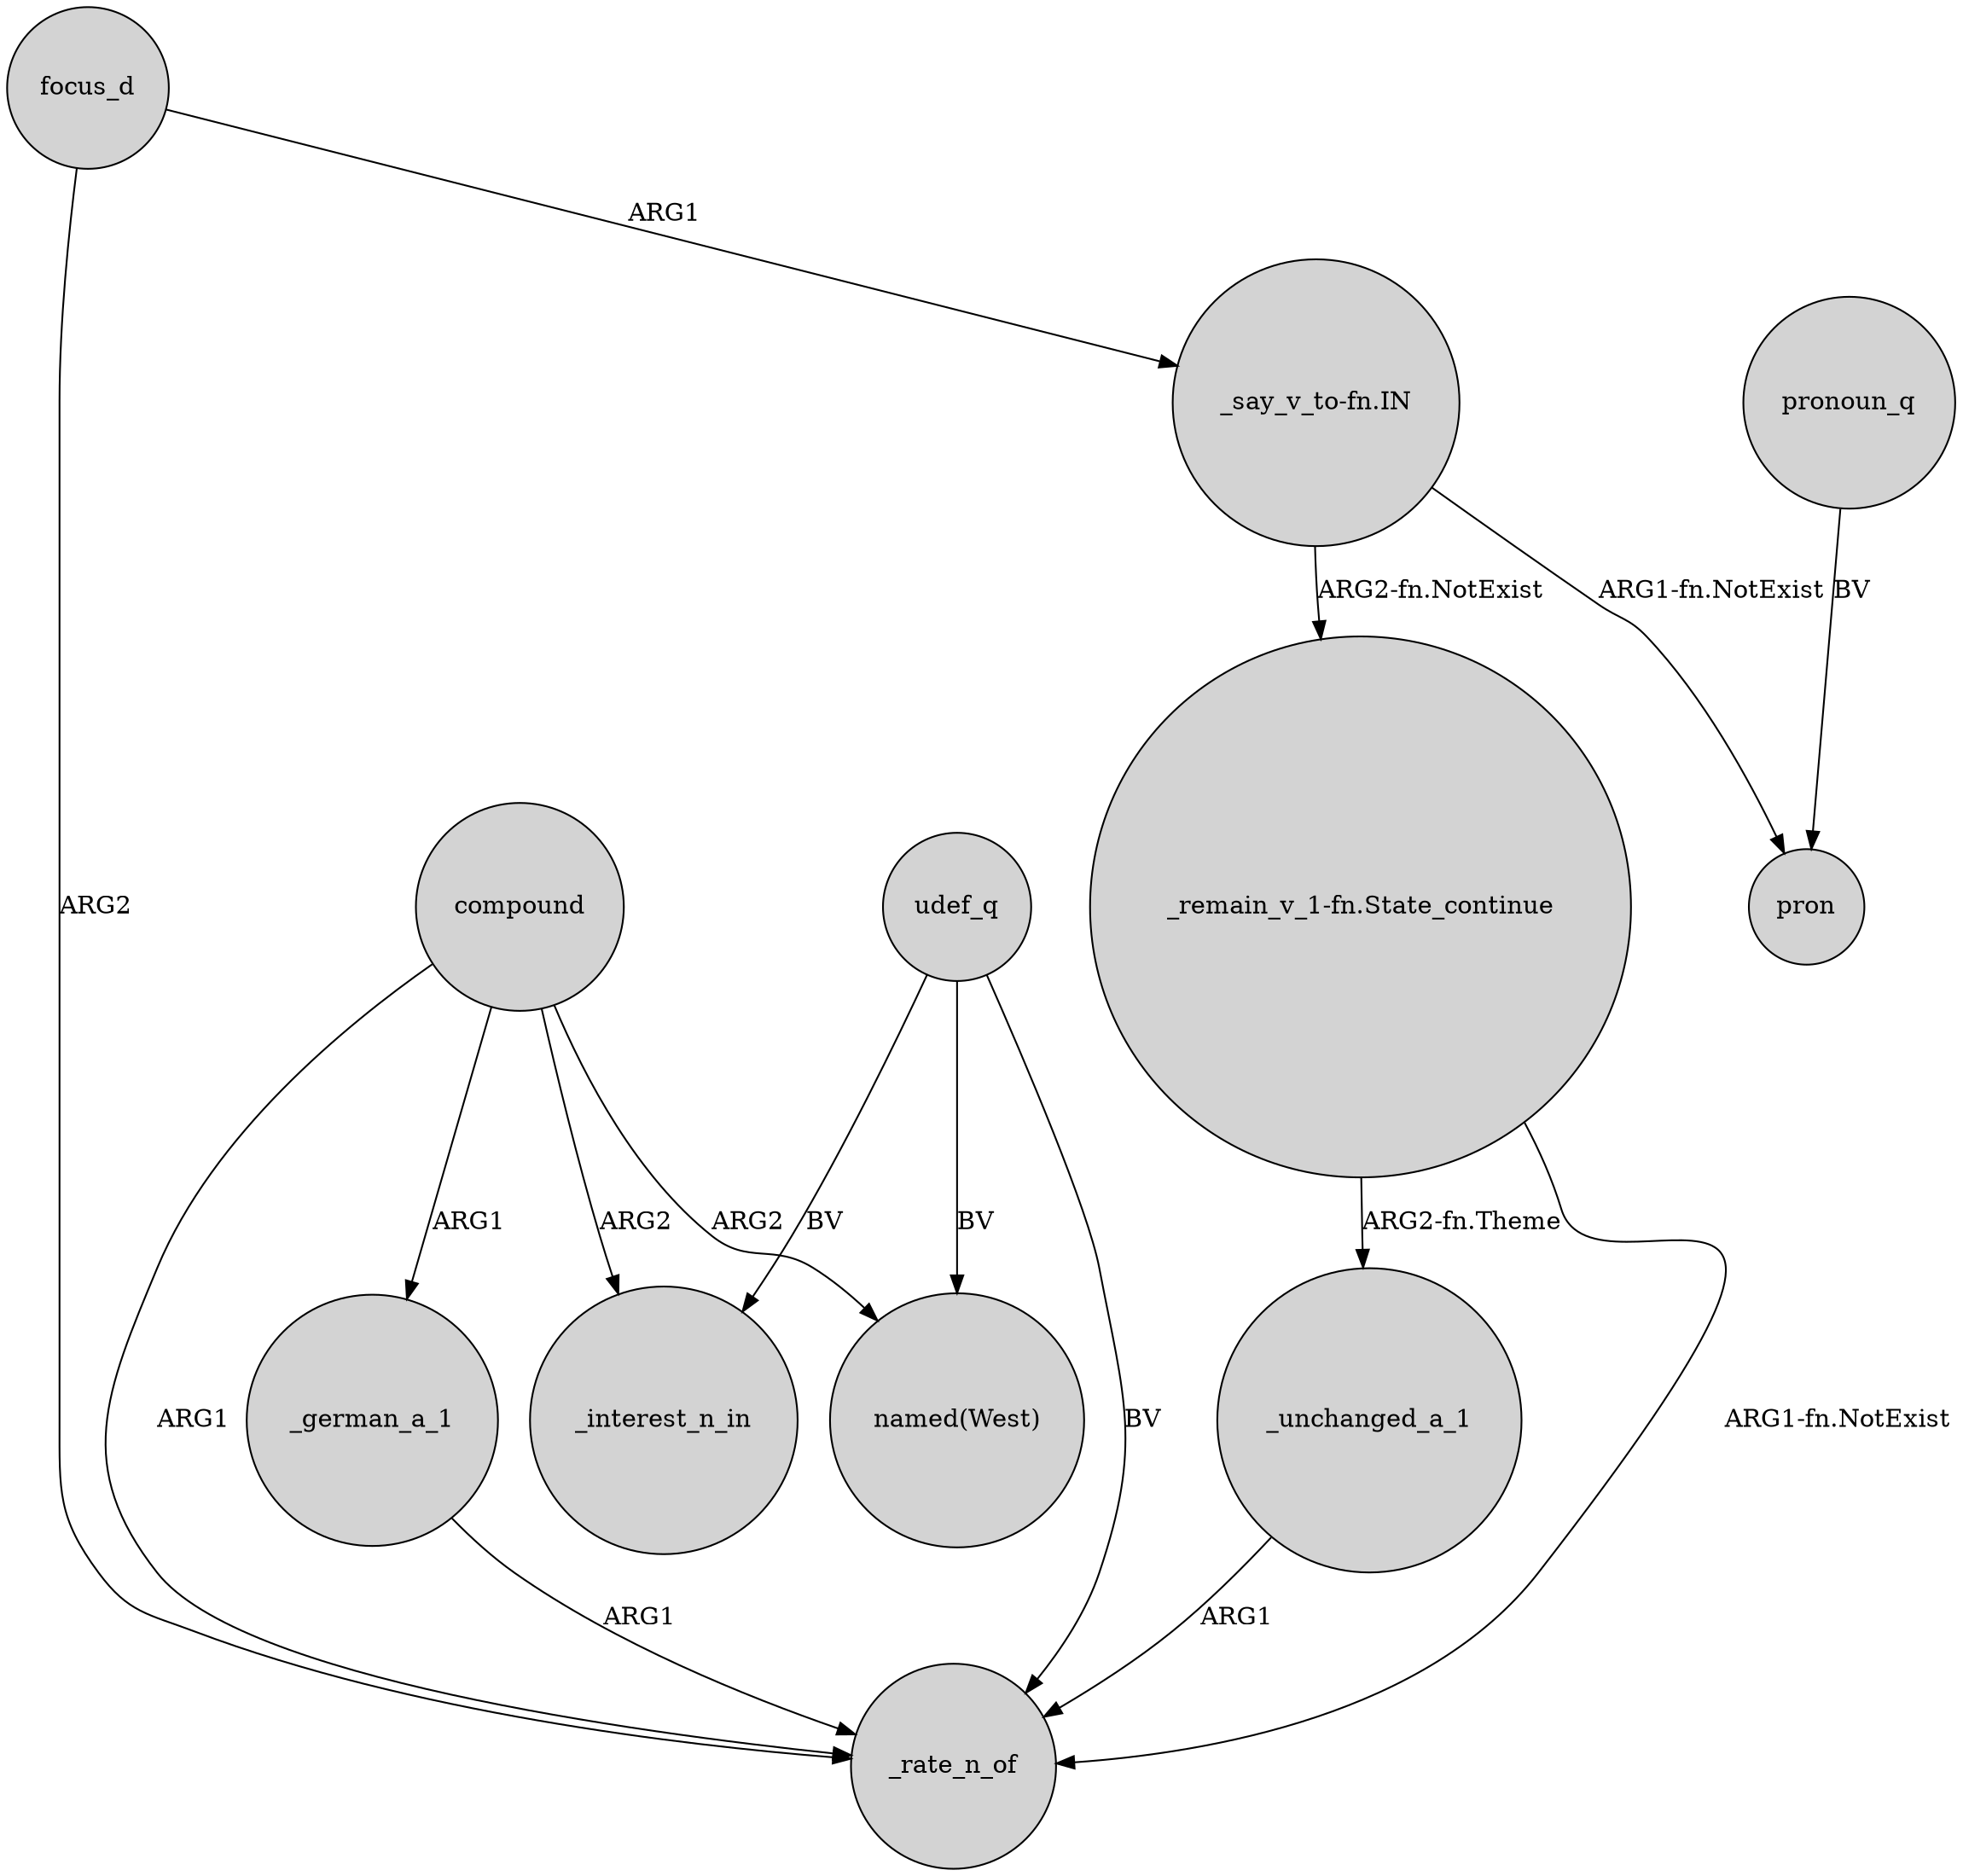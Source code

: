 digraph {
	node [shape=circle style=filled]
	compound -> _rate_n_of [label=ARG1]
	"_say_v_to-fn.IN" -> pron [label="ARG1-fn.NotExist"]
	focus_d -> _rate_n_of [label=ARG2]
	compound -> "named(West)" [label=ARG2]
	udef_q -> _rate_n_of [label=BV]
	udef_q -> _interest_n_in [label=BV]
	_german_a_1 -> _rate_n_of [label=ARG1]
	udef_q -> "named(West)" [label=BV]
	"_say_v_to-fn.IN" -> "_remain_v_1-fn.State_continue" [label="ARG2-fn.NotExist"]
	"_remain_v_1-fn.State_continue" -> _rate_n_of [label="ARG1-fn.NotExist"]
	"_remain_v_1-fn.State_continue" -> _unchanged_a_1 [label="ARG2-fn.Theme"]
	_unchanged_a_1 -> _rate_n_of [label=ARG1]
	compound -> _interest_n_in [label=ARG2]
	focus_d -> "_say_v_to-fn.IN" [label=ARG1]
	compound -> _german_a_1 [label=ARG1]
	pronoun_q -> pron [label=BV]
}
